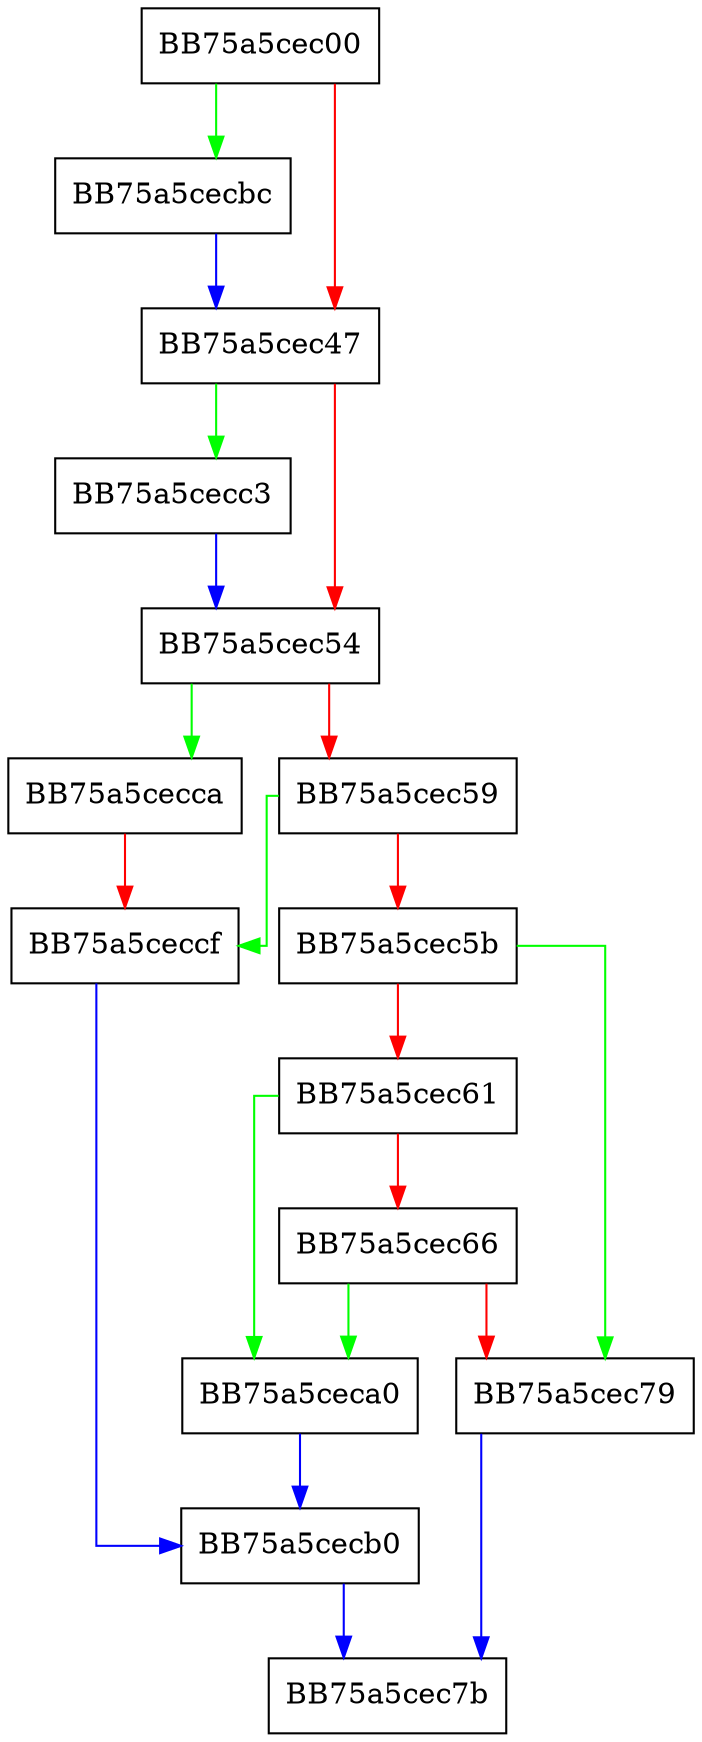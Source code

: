 digraph xray_probe_kme {
  node [shape="box"];
  graph [splines=ortho];
  BB75a5cec00 -> BB75a5cecbc [color="green"];
  BB75a5cec00 -> BB75a5cec47 [color="red"];
  BB75a5cec47 -> BB75a5cecc3 [color="green"];
  BB75a5cec47 -> BB75a5cec54 [color="red"];
  BB75a5cec54 -> BB75a5cecca [color="green"];
  BB75a5cec54 -> BB75a5cec59 [color="red"];
  BB75a5cec59 -> BB75a5ceccf [color="green"];
  BB75a5cec59 -> BB75a5cec5b [color="red"];
  BB75a5cec5b -> BB75a5cec79 [color="green"];
  BB75a5cec5b -> BB75a5cec61 [color="red"];
  BB75a5cec61 -> BB75a5ceca0 [color="green"];
  BB75a5cec61 -> BB75a5cec66 [color="red"];
  BB75a5cec66 -> BB75a5ceca0 [color="green"];
  BB75a5cec66 -> BB75a5cec79 [color="red"];
  BB75a5cec79 -> BB75a5cec7b [color="blue"];
  BB75a5ceca0 -> BB75a5cecb0 [color="blue"];
  BB75a5cecb0 -> BB75a5cec7b [color="blue"];
  BB75a5cecbc -> BB75a5cec47 [color="blue"];
  BB75a5cecc3 -> BB75a5cec54 [color="blue"];
  BB75a5cecca -> BB75a5ceccf [color="red"];
  BB75a5ceccf -> BB75a5cecb0 [color="blue"];
}
